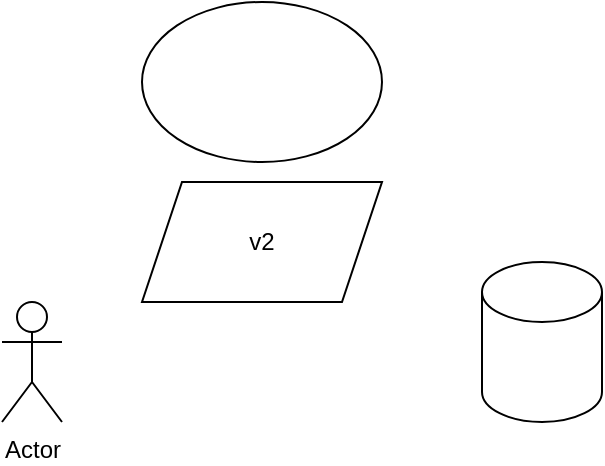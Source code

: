 <mxfile version="14.8.5" type="github">
  <diagram id="cAKXSewyob3qqtttkMx0" name="Page-1">
    <mxGraphModel dx="730" dy="612" grid="1" gridSize="10" guides="1" tooltips="1" connect="1" arrows="1" fold="1" page="1" pageScale="1" pageWidth="850" pageHeight="1100" math="0" shadow="0">
      <root>
        <mxCell id="0" />
        <mxCell id="1" parent="0" />
        <mxCell id="75B3qN5Wf4Ms-EECx8Ma-1" value="" style="shape=cylinder3;whiteSpace=wrap;html=1;boundedLbl=1;backgroundOutline=1;size=15;" parent="1" vertex="1">
          <mxGeometry x="360" y="280" width="60" height="80" as="geometry" />
        </mxCell>
        <mxCell id="mOZrZ1DxJn4fDi4njlIA-1" value="" style="ellipse;whiteSpace=wrap;html=1;" parent="1" vertex="1">
          <mxGeometry x="190" y="150" width="120" height="80" as="geometry" />
        </mxCell>
        <mxCell id="sEfQnmwHv1vjOyki-PLm-1" value="Actor" style="shape=umlActor;verticalLabelPosition=bottom;verticalAlign=top;html=1;outlineConnect=0;" parent="1" vertex="1">
          <mxGeometry x="120" y="300" width="30" height="60" as="geometry" />
        </mxCell>
        <mxCell id="bQX8BJR3oBpB8EFIhMYg-1" value="v2" style="shape=parallelogram;perimeter=parallelogramPerimeter;whiteSpace=wrap;html=1;fixedSize=1;" vertex="1" parent="1">
          <mxGeometry x="190" y="240" width="120" height="60" as="geometry" />
        </mxCell>
      </root>
    </mxGraphModel>
  </diagram>
</mxfile>
